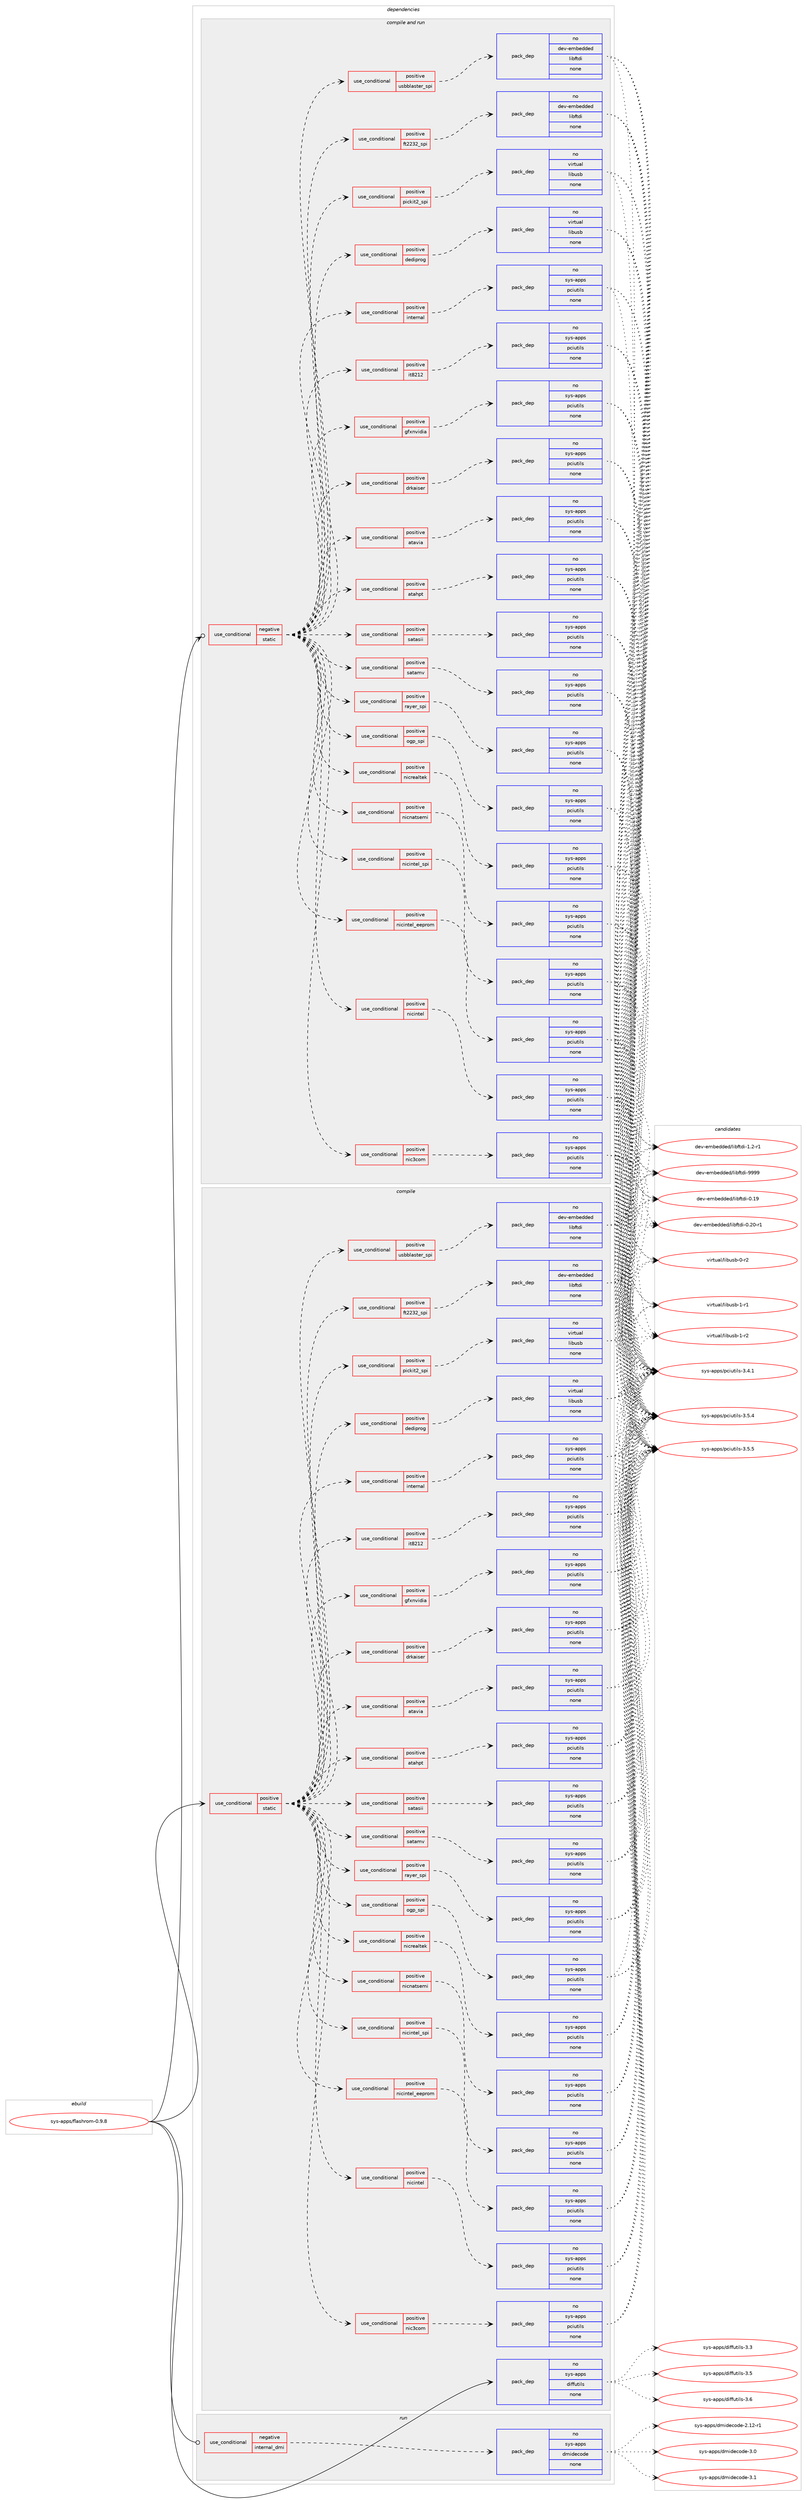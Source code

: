 digraph prolog {

# *************
# Graph options
# *************

newrank=true;
concentrate=true;
compound=true;
graph [rankdir=LR,fontname=Helvetica,fontsize=10,ranksep=1.5];#, ranksep=2.5, nodesep=0.2];
edge  [arrowhead=vee];
node  [fontname=Helvetica,fontsize=10];

# **********
# The ebuild
# **********

subgraph cluster_leftcol {
color=gray;
rank=same;
label=<<i>ebuild</i>>;
id [label="sys-apps/flashrom-0.9.8", color=red, width=4, href="../sys-apps/flashrom-0.9.8.svg"];
}

# ****************
# The dependencies
# ****************

subgraph cluster_midcol {
color=gray;
label=<<i>dependencies</i>>;
subgraph cluster_compile {
fillcolor="#eeeeee";
style=filled;
label=<<i>compile</i>>;
subgraph cond112798 {
dependency468773 [label=<<TABLE BORDER="0" CELLBORDER="1" CELLSPACING="0" CELLPADDING="4"><TR><TD ROWSPAN="3" CELLPADDING="10">use_conditional</TD></TR><TR><TD>positive</TD></TR><TR><TD>static</TD></TR></TABLE>>, shape=none, color=red];
subgraph cond112799 {
dependency468774 [label=<<TABLE BORDER="0" CELLBORDER="1" CELLSPACING="0" CELLPADDING="4"><TR><TD ROWSPAN="3" CELLPADDING="10">use_conditional</TD></TR><TR><TD>positive</TD></TR><TR><TD>atahpt</TD></TR></TABLE>>, shape=none, color=red];
subgraph pack347889 {
dependency468775 [label=<<TABLE BORDER="0" CELLBORDER="1" CELLSPACING="0" CELLPADDING="4" WIDTH="220"><TR><TD ROWSPAN="6" CELLPADDING="30">pack_dep</TD></TR><TR><TD WIDTH="110">no</TD></TR><TR><TD>sys-apps</TD></TR><TR><TD>pciutils</TD></TR><TR><TD>none</TD></TR><TR><TD></TD></TR></TABLE>>, shape=none, color=blue];
}
dependency468774:e -> dependency468775:w [weight=20,style="dashed",arrowhead="vee"];
}
dependency468773:e -> dependency468774:w [weight=20,style="dashed",arrowhead="vee"];
subgraph cond112800 {
dependency468776 [label=<<TABLE BORDER="0" CELLBORDER="1" CELLSPACING="0" CELLPADDING="4"><TR><TD ROWSPAN="3" CELLPADDING="10">use_conditional</TD></TR><TR><TD>positive</TD></TR><TR><TD>atavia</TD></TR></TABLE>>, shape=none, color=red];
subgraph pack347890 {
dependency468777 [label=<<TABLE BORDER="0" CELLBORDER="1" CELLSPACING="0" CELLPADDING="4" WIDTH="220"><TR><TD ROWSPAN="6" CELLPADDING="30">pack_dep</TD></TR><TR><TD WIDTH="110">no</TD></TR><TR><TD>sys-apps</TD></TR><TR><TD>pciutils</TD></TR><TR><TD>none</TD></TR><TR><TD></TD></TR></TABLE>>, shape=none, color=blue];
}
dependency468776:e -> dependency468777:w [weight=20,style="dashed",arrowhead="vee"];
}
dependency468773:e -> dependency468776:w [weight=20,style="dashed",arrowhead="vee"];
subgraph cond112801 {
dependency468778 [label=<<TABLE BORDER="0" CELLBORDER="1" CELLSPACING="0" CELLPADDING="4"><TR><TD ROWSPAN="3" CELLPADDING="10">use_conditional</TD></TR><TR><TD>positive</TD></TR><TR><TD>dediprog</TD></TR></TABLE>>, shape=none, color=red];
subgraph pack347891 {
dependency468779 [label=<<TABLE BORDER="0" CELLBORDER="1" CELLSPACING="0" CELLPADDING="4" WIDTH="220"><TR><TD ROWSPAN="6" CELLPADDING="30">pack_dep</TD></TR><TR><TD WIDTH="110">no</TD></TR><TR><TD>virtual</TD></TR><TR><TD>libusb</TD></TR><TR><TD>none</TD></TR><TR><TD></TD></TR></TABLE>>, shape=none, color=blue];
}
dependency468778:e -> dependency468779:w [weight=20,style="dashed",arrowhead="vee"];
}
dependency468773:e -> dependency468778:w [weight=20,style="dashed",arrowhead="vee"];
subgraph cond112802 {
dependency468780 [label=<<TABLE BORDER="0" CELLBORDER="1" CELLSPACING="0" CELLPADDING="4"><TR><TD ROWSPAN="3" CELLPADDING="10">use_conditional</TD></TR><TR><TD>positive</TD></TR><TR><TD>drkaiser</TD></TR></TABLE>>, shape=none, color=red];
subgraph pack347892 {
dependency468781 [label=<<TABLE BORDER="0" CELLBORDER="1" CELLSPACING="0" CELLPADDING="4" WIDTH="220"><TR><TD ROWSPAN="6" CELLPADDING="30">pack_dep</TD></TR><TR><TD WIDTH="110">no</TD></TR><TR><TD>sys-apps</TD></TR><TR><TD>pciutils</TD></TR><TR><TD>none</TD></TR><TR><TD></TD></TR></TABLE>>, shape=none, color=blue];
}
dependency468780:e -> dependency468781:w [weight=20,style="dashed",arrowhead="vee"];
}
dependency468773:e -> dependency468780:w [weight=20,style="dashed",arrowhead="vee"];
subgraph cond112803 {
dependency468782 [label=<<TABLE BORDER="0" CELLBORDER="1" CELLSPACING="0" CELLPADDING="4"><TR><TD ROWSPAN="3" CELLPADDING="10">use_conditional</TD></TR><TR><TD>positive</TD></TR><TR><TD>ft2232_spi</TD></TR></TABLE>>, shape=none, color=red];
subgraph pack347893 {
dependency468783 [label=<<TABLE BORDER="0" CELLBORDER="1" CELLSPACING="0" CELLPADDING="4" WIDTH="220"><TR><TD ROWSPAN="6" CELLPADDING="30">pack_dep</TD></TR><TR><TD WIDTH="110">no</TD></TR><TR><TD>dev-embedded</TD></TR><TR><TD>libftdi</TD></TR><TR><TD>none</TD></TR><TR><TD></TD></TR></TABLE>>, shape=none, color=blue];
}
dependency468782:e -> dependency468783:w [weight=20,style="dashed",arrowhead="vee"];
}
dependency468773:e -> dependency468782:w [weight=20,style="dashed",arrowhead="vee"];
subgraph cond112804 {
dependency468784 [label=<<TABLE BORDER="0" CELLBORDER="1" CELLSPACING="0" CELLPADDING="4"><TR><TD ROWSPAN="3" CELLPADDING="10">use_conditional</TD></TR><TR><TD>positive</TD></TR><TR><TD>gfxnvidia</TD></TR></TABLE>>, shape=none, color=red];
subgraph pack347894 {
dependency468785 [label=<<TABLE BORDER="0" CELLBORDER="1" CELLSPACING="0" CELLPADDING="4" WIDTH="220"><TR><TD ROWSPAN="6" CELLPADDING="30">pack_dep</TD></TR><TR><TD WIDTH="110">no</TD></TR><TR><TD>sys-apps</TD></TR><TR><TD>pciutils</TD></TR><TR><TD>none</TD></TR><TR><TD></TD></TR></TABLE>>, shape=none, color=blue];
}
dependency468784:e -> dependency468785:w [weight=20,style="dashed",arrowhead="vee"];
}
dependency468773:e -> dependency468784:w [weight=20,style="dashed",arrowhead="vee"];
subgraph cond112805 {
dependency468786 [label=<<TABLE BORDER="0" CELLBORDER="1" CELLSPACING="0" CELLPADDING="4"><TR><TD ROWSPAN="3" CELLPADDING="10">use_conditional</TD></TR><TR><TD>positive</TD></TR><TR><TD>it8212</TD></TR></TABLE>>, shape=none, color=red];
subgraph pack347895 {
dependency468787 [label=<<TABLE BORDER="0" CELLBORDER="1" CELLSPACING="0" CELLPADDING="4" WIDTH="220"><TR><TD ROWSPAN="6" CELLPADDING="30">pack_dep</TD></TR><TR><TD WIDTH="110">no</TD></TR><TR><TD>sys-apps</TD></TR><TR><TD>pciutils</TD></TR><TR><TD>none</TD></TR><TR><TD></TD></TR></TABLE>>, shape=none, color=blue];
}
dependency468786:e -> dependency468787:w [weight=20,style="dashed",arrowhead="vee"];
}
dependency468773:e -> dependency468786:w [weight=20,style="dashed",arrowhead="vee"];
subgraph cond112806 {
dependency468788 [label=<<TABLE BORDER="0" CELLBORDER="1" CELLSPACING="0" CELLPADDING="4"><TR><TD ROWSPAN="3" CELLPADDING="10">use_conditional</TD></TR><TR><TD>positive</TD></TR><TR><TD>internal</TD></TR></TABLE>>, shape=none, color=red];
subgraph pack347896 {
dependency468789 [label=<<TABLE BORDER="0" CELLBORDER="1" CELLSPACING="0" CELLPADDING="4" WIDTH="220"><TR><TD ROWSPAN="6" CELLPADDING="30">pack_dep</TD></TR><TR><TD WIDTH="110">no</TD></TR><TR><TD>sys-apps</TD></TR><TR><TD>pciutils</TD></TR><TR><TD>none</TD></TR><TR><TD></TD></TR></TABLE>>, shape=none, color=blue];
}
dependency468788:e -> dependency468789:w [weight=20,style="dashed",arrowhead="vee"];
}
dependency468773:e -> dependency468788:w [weight=20,style="dashed",arrowhead="vee"];
subgraph cond112807 {
dependency468790 [label=<<TABLE BORDER="0" CELLBORDER="1" CELLSPACING="0" CELLPADDING="4"><TR><TD ROWSPAN="3" CELLPADDING="10">use_conditional</TD></TR><TR><TD>positive</TD></TR><TR><TD>nic3com</TD></TR></TABLE>>, shape=none, color=red];
subgraph pack347897 {
dependency468791 [label=<<TABLE BORDER="0" CELLBORDER="1" CELLSPACING="0" CELLPADDING="4" WIDTH="220"><TR><TD ROWSPAN="6" CELLPADDING="30">pack_dep</TD></TR><TR><TD WIDTH="110">no</TD></TR><TR><TD>sys-apps</TD></TR><TR><TD>pciutils</TD></TR><TR><TD>none</TD></TR><TR><TD></TD></TR></TABLE>>, shape=none, color=blue];
}
dependency468790:e -> dependency468791:w [weight=20,style="dashed",arrowhead="vee"];
}
dependency468773:e -> dependency468790:w [weight=20,style="dashed",arrowhead="vee"];
subgraph cond112808 {
dependency468792 [label=<<TABLE BORDER="0" CELLBORDER="1" CELLSPACING="0" CELLPADDING="4"><TR><TD ROWSPAN="3" CELLPADDING="10">use_conditional</TD></TR><TR><TD>positive</TD></TR><TR><TD>nicintel</TD></TR></TABLE>>, shape=none, color=red];
subgraph pack347898 {
dependency468793 [label=<<TABLE BORDER="0" CELLBORDER="1" CELLSPACING="0" CELLPADDING="4" WIDTH="220"><TR><TD ROWSPAN="6" CELLPADDING="30">pack_dep</TD></TR><TR><TD WIDTH="110">no</TD></TR><TR><TD>sys-apps</TD></TR><TR><TD>pciutils</TD></TR><TR><TD>none</TD></TR><TR><TD></TD></TR></TABLE>>, shape=none, color=blue];
}
dependency468792:e -> dependency468793:w [weight=20,style="dashed",arrowhead="vee"];
}
dependency468773:e -> dependency468792:w [weight=20,style="dashed",arrowhead="vee"];
subgraph cond112809 {
dependency468794 [label=<<TABLE BORDER="0" CELLBORDER="1" CELLSPACING="0" CELLPADDING="4"><TR><TD ROWSPAN="3" CELLPADDING="10">use_conditional</TD></TR><TR><TD>positive</TD></TR><TR><TD>nicintel_eeprom</TD></TR></TABLE>>, shape=none, color=red];
subgraph pack347899 {
dependency468795 [label=<<TABLE BORDER="0" CELLBORDER="1" CELLSPACING="0" CELLPADDING="4" WIDTH="220"><TR><TD ROWSPAN="6" CELLPADDING="30">pack_dep</TD></TR><TR><TD WIDTH="110">no</TD></TR><TR><TD>sys-apps</TD></TR><TR><TD>pciutils</TD></TR><TR><TD>none</TD></TR><TR><TD></TD></TR></TABLE>>, shape=none, color=blue];
}
dependency468794:e -> dependency468795:w [weight=20,style="dashed",arrowhead="vee"];
}
dependency468773:e -> dependency468794:w [weight=20,style="dashed",arrowhead="vee"];
subgraph cond112810 {
dependency468796 [label=<<TABLE BORDER="0" CELLBORDER="1" CELLSPACING="0" CELLPADDING="4"><TR><TD ROWSPAN="3" CELLPADDING="10">use_conditional</TD></TR><TR><TD>positive</TD></TR><TR><TD>nicintel_spi</TD></TR></TABLE>>, shape=none, color=red];
subgraph pack347900 {
dependency468797 [label=<<TABLE BORDER="0" CELLBORDER="1" CELLSPACING="0" CELLPADDING="4" WIDTH="220"><TR><TD ROWSPAN="6" CELLPADDING="30">pack_dep</TD></TR><TR><TD WIDTH="110">no</TD></TR><TR><TD>sys-apps</TD></TR><TR><TD>pciutils</TD></TR><TR><TD>none</TD></TR><TR><TD></TD></TR></TABLE>>, shape=none, color=blue];
}
dependency468796:e -> dependency468797:w [weight=20,style="dashed",arrowhead="vee"];
}
dependency468773:e -> dependency468796:w [weight=20,style="dashed",arrowhead="vee"];
subgraph cond112811 {
dependency468798 [label=<<TABLE BORDER="0" CELLBORDER="1" CELLSPACING="0" CELLPADDING="4"><TR><TD ROWSPAN="3" CELLPADDING="10">use_conditional</TD></TR><TR><TD>positive</TD></TR><TR><TD>nicnatsemi</TD></TR></TABLE>>, shape=none, color=red];
subgraph pack347901 {
dependency468799 [label=<<TABLE BORDER="0" CELLBORDER="1" CELLSPACING="0" CELLPADDING="4" WIDTH="220"><TR><TD ROWSPAN="6" CELLPADDING="30">pack_dep</TD></TR><TR><TD WIDTH="110">no</TD></TR><TR><TD>sys-apps</TD></TR><TR><TD>pciutils</TD></TR><TR><TD>none</TD></TR><TR><TD></TD></TR></TABLE>>, shape=none, color=blue];
}
dependency468798:e -> dependency468799:w [weight=20,style="dashed",arrowhead="vee"];
}
dependency468773:e -> dependency468798:w [weight=20,style="dashed",arrowhead="vee"];
subgraph cond112812 {
dependency468800 [label=<<TABLE BORDER="0" CELLBORDER="1" CELLSPACING="0" CELLPADDING="4"><TR><TD ROWSPAN="3" CELLPADDING="10">use_conditional</TD></TR><TR><TD>positive</TD></TR><TR><TD>nicrealtek</TD></TR></TABLE>>, shape=none, color=red];
subgraph pack347902 {
dependency468801 [label=<<TABLE BORDER="0" CELLBORDER="1" CELLSPACING="0" CELLPADDING="4" WIDTH="220"><TR><TD ROWSPAN="6" CELLPADDING="30">pack_dep</TD></TR><TR><TD WIDTH="110">no</TD></TR><TR><TD>sys-apps</TD></TR><TR><TD>pciutils</TD></TR><TR><TD>none</TD></TR><TR><TD></TD></TR></TABLE>>, shape=none, color=blue];
}
dependency468800:e -> dependency468801:w [weight=20,style="dashed",arrowhead="vee"];
}
dependency468773:e -> dependency468800:w [weight=20,style="dashed",arrowhead="vee"];
subgraph cond112813 {
dependency468802 [label=<<TABLE BORDER="0" CELLBORDER="1" CELLSPACING="0" CELLPADDING="4"><TR><TD ROWSPAN="3" CELLPADDING="10">use_conditional</TD></TR><TR><TD>positive</TD></TR><TR><TD>ogp_spi</TD></TR></TABLE>>, shape=none, color=red];
subgraph pack347903 {
dependency468803 [label=<<TABLE BORDER="0" CELLBORDER="1" CELLSPACING="0" CELLPADDING="4" WIDTH="220"><TR><TD ROWSPAN="6" CELLPADDING="30">pack_dep</TD></TR><TR><TD WIDTH="110">no</TD></TR><TR><TD>sys-apps</TD></TR><TR><TD>pciutils</TD></TR><TR><TD>none</TD></TR><TR><TD></TD></TR></TABLE>>, shape=none, color=blue];
}
dependency468802:e -> dependency468803:w [weight=20,style="dashed",arrowhead="vee"];
}
dependency468773:e -> dependency468802:w [weight=20,style="dashed",arrowhead="vee"];
subgraph cond112814 {
dependency468804 [label=<<TABLE BORDER="0" CELLBORDER="1" CELLSPACING="0" CELLPADDING="4"><TR><TD ROWSPAN="3" CELLPADDING="10">use_conditional</TD></TR><TR><TD>positive</TD></TR><TR><TD>pickit2_spi</TD></TR></TABLE>>, shape=none, color=red];
subgraph pack347904 {
dependency468805 [label=<<TABLE BORDER="0" CELLBORDER="1" CELLSPACING="0" CELLPADDING="4" WIDTH="220"><TR><TD ROWSPAN="6" CELLPADDING="30">pack_dep</TD></TR><TR><TD WIDTH="110">no</TD></TR><TR><TD>virtual</TD></TR><TR><TD>libusb</TD></TR><TR><TD>none</TD></TR><TR><TD></TD></TR></TABLE>>, shape=none, color=blue];
}
dependency468804:e -> dependency468805:w [weight=20,style="dashed",arrowhead="vee"];
}
dependency468773:e -> dependency468804:w [weight=20,style="dashed",arrowhead="vee"];
subgraph cond112815 {
dependency468806 [label=<<TABLE BORDER="0" CELLBORDER="1" CELLSPACING="0" CELLPADDING="4"><TR><TD ROWSPAN="3" CELLPADDING="10">use_conditional</TD></TR><TR><TD>positive</TD></TR><TR><TD>rayer_spi</TD></TR></TABLE>>, shape=none, color=red];
subgraph pack347905 {
dependency468807 [label=<<TABLE BORDER="0" CELLBORDER="1" CELLSPACING="0" CELLPADDING="4" WIDTH="220"><TR><TD ROWSPAN="6" CELLPADDING="30">pack_dep</TD></TR><TR><TD WIDTH="110">no</TD></TR><TR><TD>sys-apps</TD></TR><TR><TD>pciutils</TD></TR><TR><TD>none</TD></TR><TR><TD></TD></TR></TABLE>>, shape=none, color=blue];
}
dependency468806:e -> dependency468807:w [weight=20,style="dashed",arrowhead="vee"];
}
dependency468773:e -> dependency468806:w [weight=20,style="dashed",arrowhead="vee"];
subgraph cond112816 {
dependency468808 [label=<<TABLE BORDER="0" CELLBORDER="1" CELLSPACING="0" CELLPADDING="4"><TR><TD ROWSPAN="3" CELLPADDING="10">use_conditional</TD></TR><TR><TD>positive</TD></TR><TR><TD>satamv</TD></TR></TABLE>>, shape=none, color=red];
subgraph pack347906 {
dependency468809 [label=<<TABLE BORDER="0" CELLBORDER="1" CELLSPACING="0" CELLPADDING="4" WIDTH="220"><TR><TD ROWSPAN="6" CELLPADDING="30">pack_dep</TD></TR><TR><TD WIDTH="110">no</TD></TR><TR><TD>sys-apps</TD></TR><TR><TD>pciutils</TD></TR><TR><TD>none</TD></TR><TR><TD></TD></TR></TABLE>>, shape=none, color=blue];
}
dependency468808:e -> dependency468809:w [weight=20,style="dashed",arrowhead="vee"];
}
dependency468773:e -> dependency468808:w [weight=20,style="dashed",arrowhead="vee"];
subgraph cond112817 {
dependency468810 [label=<<TABLE BORDER="0" CELLBORDER="1" CELLSPACING="0" CELLPADDING="4"><TR><TD ROWSPAN="3" CELLPADDING="10">use_conditional</TD></TR><TR><TD>positive</TD></TR><TR><TD>satasii</TD></TR></TABLE>>, shape=none, color=red];
subgraph pack347907 {
dependency468811 [label=<<TABLE BORDER="0" CELLBORDER="1" CELLSPACING="0" CELLPADDING="4" WIDTH="220"><TR><TD ROWSPAN="6" CELLPADDING="30">pack_dep</TD></TR><TR><TD WIDTH="110">no</TD></TR><TR><TD>sys-apps</TD></TR><TR><TD>pciutils</TD></TR><TR><TD>none</TD></TR><TR><TD></TD></TR></TABLE>>, shape=none, color=blue];
}
dependency468810:e -> dependency468811:w [weight=20,style="dashed",arrowhead="vee"];
}
dependency468773:e -> dependency468810:w [weight=20,style="dashed",arrowhead="vee"];
subgraph cond112818 {
dependency468812 [label=<<TABLE BORDER="0" CELLBORDER="1" CELLSPACING="0" CELLPADDING="4"><TR><TD ROWSPAN="3" CELLPADDING="10">use_conditional</TD></TR><TR><TD>positive</TD></TR><TR><TD>usbblaster_spi</TD></TR></TABLE>>, shape=none, color=red];
subgraph pack347908 {
dependency468813 [label=<<TABLE BORDER="0" CELLBORDER="1" CELLSPACING="0" CELLPADDING="4" WIDTH="220"><TR><TD ROWSPAN="6" CELLPADDING="30">pack_dep</TD></TR><TR><TD WIDTH="110">no</TD></TR><TR><TD>dev-embedded</TD></TR><TR><TD>libftdi</TD></TR><TR><TD>none</TD></TR><TR><TD></TD></TR></TABLE>>, shape=none, color=blue];
}
dependency468812:e -> dependency468813:w [weight=20,style="dashed",arrowhead="vee"];
}
dependency468773:e -> dependency468812:w [weight=20,style="dashed",arrowhead="vee"];
}
id:e -> dependency468773:w [weight=20,style="solid",arrowhead="vee"];
subgraph pack347909 {
dependency468814 [label=<<TABLE BORDER="0" CELLBORDER="1" CELLSPACING="0" CELLPADDING="4" WIDTH="220"><TR><TD ROWSPAN="6" CELLPADDING="30">pack_dep</TD></TR><TR><TD WIDTH="110">no</TD></TR><TR><TD>sys-apps</TD></TR><TR><TD>diffutils</TD></TR><TR><TD>none</TD></TR><TR><TD></TD></TR></TABLE>>, shape=none, color=blue];
}
id:e -> dependency468814:w [weight=20,style="solid",arrowhead="vee"];
}
subgraph cluster_compileandrun {
fillcolor="#eeeeee";
style=filled;
label=<<i>compile and run</i>>;
subgraph cond112819 {
dependency468815 [label=<<TABLE BORDER="0" CELLBORDER="1" CELLSPACING="0" CELLPADDING="4"><TR><TD ROWSPAN="3" CELLPADDING="10">use_conditional</TD></TR><TR><TD>negative</TD></TR><TR><TD>static</TD></TR></TABLE>>, shape=none, color=red];
subgraph cond112820 {
dependency468816 [label=<<TABLE BORDER="0" CELLBORDER="1" CELLSPACING="0" CELLPADDING="4"><TR><TD ROWSPAN="3" CELLPADDING="10">use_conditional</TD></TR><TR><TD>positive</TD></TR><TR><TD>atahpt</TD></TR></TABLE>>, shape=none, color=red];
subgraph pack347910 {
dependency468817 [label=<<TABLE BORDER="0" CELLBORDER="1" CELLSPACING="0" CELLPADDING="4" WIDTH="220"><TR><TD ROWSPAN="6" CELLPADDING="30">pack_dep</TD></TR><TR><TD WIDTH="110">no</TD></TR><TR><TD>sys-apps</TD></TR><TR><TD>pciutils</TD></TR><TR><TD>none</TD></TR><TR><TD></TD></TR></TABLE>>, shape=none, color=blue];
}
dependency468816:e -> dependency468817:w [weight=20,style="dashed",arrowhead="vee"];
}
dependency468815:e -> dependency468816:w [weight=20,style="dashed",arrowhead="vee"];
subgraph cond112821 {
dependency468818 [label=<<TABLE BORDER="0" CELLBORDER="1" CELLSPACING="0" CELLPADDING="4"><TR><TD ROWSPAN="3" CELLPADDING="10">use_conditional</TD></TR><TR><TD>positive</TD></TR><TR><TD>atavia</TD></TR></TABLE>>, shape=none, color=red];
subgraph pack347911 {
dependency468819 [label=<<TABLE BORDER="0" CELLBORDER="1" CELLSPACING="0" CELLPADDING="4" WIDTH="220"><TR><TD ROWSPAN="6" CELLPADDING="30">pack_dep</TD></TR><TR><TD WIDTH="110">no</TD></TR><TR><TD>sys-apps</TD></TR><TR><TD>pciutils</TD></TR><TR><TD>none</TD></TR><TR><TD></TD></TR></TABLE>>, shape=none, color=blue];
}
dependency468818:e -> dependency468819:w [weight=20,style="dashed",arrowhead="vee"];
}
dependency468815:e -> dependency468818:w [weight=20,style="dashed",arrowhead="vee"];
subgraph cond112822 {
dependency468820 [label=<<TABLE BORDER="0" CELLBORDER="1" CELLSPACING="0" CELLPADDING="4"><TR><TD ROWSPAN="3" CELLPADDING="10">use_conditional</TD></TR><TR><TD>positive</TD></TR><TR><TD>dediprog</TD></TR></TABLE>>, shape=none, color=red];
subgraph pack347912 {
dependency468821 [label=<<TABLE BORDER="0" CELLBORDER="1" CELLSPACING="0" CELLPADDING="4" WIDTH="220"><TR><TD ROWSPAN="6" CELLPADDING="30">pack_dep</TD></TR><TR><TD WIDTH="110">no</TD></TR><TR><TD>virtual</TD></TR><TR><TD>libusb</TD></TR><TR><TD>none</TD></TR><TR><TD></TD></TR></TABLE>>, shape=none, color=blue];
}
dependency468820:e -> dependency468821:w [weight=20,style="dashed",arrowhead="vee"];
}
dependency468815:e -> dependency468820:w [weight=20,style="dashed",arrowhead="vee"];
subgraph cond112823 {
dependency468822 [label=<<TABLE BORDER="0" CELLBORDER="1" CELLSPACING="0" CELLPADDING="4"><TR><TD ROWSPAN="3" CELLPADDING="10">use_conditional</TD></TR><TR><TD>positive</TD></TR><TR><TD>drkaiser</TD></TR></TABLE>>, shape=none, color=red];
subgraph pack347913 {
dependency468823 [label=<<TABLE BORDER="0" CELLBORDER="1" CELLSPACING="0" CELLPADDING="4" WIDTH="220"><TR><TD ROWSPAN="6" CELLPADDING="30">pack_dep</TD></TR><TR><TD WIDTH="110">no</TD></TR><TR><TD>sys-apps</TD></TR><TR><TD>pciutils</TD></TR><TR><TD>none</TD></TR><TR><TD></TD></TR></TABLE>>, shape=none, color=blue];
}
dependency468822:e -> dependency468823:w [weight=20,style="dashed",arrowhead="vee"];
}
dependency468815:e -> dependency468822:w [weight=20,style="dashed",arrowhead="vee"];
subgraph cond112824 {
dependency468824 [label=<<TABLE BORDER="0" CELLBORDER="1" CELLSPACING="0" CELLPADDING="4"><TR><TD ROWSPAN="3" CELLPADDING="10">use_conditional</TD></TR><TR><TD>positive</TD></TR><TR><TD>ft2232_spi</TD></TR></TABLE>>, shape=none, color=red];
subgraph pack347914 {
dependency468825 [label=<<TABLE BORDER="0" CELLBORDER="1" CELLSPACING="0" CELLPADDING="4" WIDTH="220"><TR><TD ROWSPAN="6" CELLPADDING="30">pack_dep</TD></TR><TR><TD WIDTH="110">no</TD></TR><TR><TD>dev-embedded</TD></TR><TR><TD>libftdi</TD></TR><TR><TD>none</TD></TR><TR><TD></TD></TR></TABLE>>, shape=none, color=blue];
}
dependency468824:e -> dependency468825:w [weight=20,style="dashed",arrowhead="vee"];
}
dependency468815:e -> dependency468824:w [weight=20,style="dashed",arrowhead="vee"];
subgraph cond112825 {
dependency468826 [label=<<TABLE BORDER="0" CELLBORDER="1" CELLSPACING="0" CELLPADDING="4"><TR><TD ROWSPAN="3" CELLPADDING="10">use_conditional</TD></TR><TR><TD>positive</TD></TR><TR><TD>gfxnvidia</TD></TR></TABLE>>, shape=none, color=red];
subgraph pack347915 {
dependency468827 [label=<<TABLE BORDER="0" CELLBORDER="1" CELLSPACING="0" CELLPADDING="4" WIDTH="220"><TR><TD ROWSPAN="6" CELLPADDING="30">pack_dep</TD></TR><TR><TD WIDTH="110">no</TD></TR><TR><TD>sys-apps</TD></TR><TR><TD>pciutils</TD></TR><TR><TD>none</TD></TR><TR><TD></TD></TR></TABLE>>, shape=none, color=blue];
}
dependency468826:e -> dependency468827:w [weight=20,style="dashed",arrowhead="vee"];
}
dependency468815:e -> dependency468826:w [weight=20,style="dashed",arrowhead="vee"];
subgraph cond112826 {
dependency468828 [label=<<TABLE BORDER="0" CELLBORDER="1" CELLSPACING="0" CELLPADDING="4"><TR><TD ROWSPAN="3" CELLPADDING="10">use_conditional</TD></TR><TR><TD>positive</TD></TR><TR><TD>it8212</TD></TR></TABLE>>, shape=none, color=red];
subgraph pack347916 {
dependency468829 [label=<<TABLE BORDER="0" CELLBORDER="1" CELLSPACING="0" CELLPADDING="4" WIDTH="220"><TR><TD ROWSPAN="6" CELLPADDING="30">pack_dep</TD></TR><TR><TD WIDTH="110">no</TD></TR><TR><TD>sys-apps</TD></TR><TR><TD>pciutils</TD></TR><TR><TD>none</TD></TR><TR><TD></TD></TR></TABLE>>, shape=none, color=blue];
}
dependency468828:e -> dependency468829:w [weight=20,style="dashed",arrowhead="vee"];
}
dependency468815:e -> dependency468828:w [weight=20,style="dashed",arrowhead="vee"];
subgraph cond112827 {
dependency468830 [label=<<TABLE BORDER="0" CELLBORDER="1" CELLSPACING="0" CELLPADDING="4"><TR><TD ROWSPAN="3" CELLPADDING="10">use_conditional</TD></TR><TR><TD>positive</TD></TR><TR><TD>internal</TD></TR></TABLE>>, shape=none, color=red];
subgraph pack347917 {
dependency468831 [label=<<TABLE BORDER="0" CELLBORDER="1" CELLSPACING="0" CELLPADDING="4" WIDTH="220"><TR><TD ROWSPAN="6" CELLPADDING="30">pack_dep</TD></TR><TR><TD WIDTH="110">no</TD></TR><TR><TD>sys-apps</TD></TR><TR><TD>pciutils</TD></TR><TR><TD>none</TD></TR><TR><TD></TD></TR></TABLE>>, shape=none, color=blue];
}
dependency468830:e -> dependency468831:w [weight=20,style="dashed",arrowhead="vee"];
}
dependency468815:e -> dependency468830:w [weight=20,style="dashed",arrowhead="vee"];
subgraph cond112828 {
dependency468832 [label=<<TABLE BORDER="0" CELLBORDER="1" CELLSPACING="0" CELLPADDING="4"><TR><TD ROWSPAN="3" CELLPADDING="10">use_conditional</TD></TR><TR><TD>positive</TD></TR><TR><TD>nic3com</TD></TR></TABLE>>, shape=none, color=red];
subgraph pack347918 {
dependency468833 [label=<<TABLE BORDER="0" CELLBORDER="1" CELLSPACING="0" CELLPADDING="4" WIDTH="220"><TR><TD ROWSPAN="6" CELLPADDING="30">pack_dep</TD></TR><TR><TD WIDTH="110">no</TD></TR><TR><TD>sys-apps</TD></TR><TR><TD>pciutils</TD></TR><TR><TD>none</TD></TR><TR><TD></TD></TR></TABLE>>, shape=none, color=blue];
}
dependency468832:e -> dependency468833:w [weight=20,style="dashed",arrowhead="vee"];
}
dependency468815:e -> dependency468832:w [weight=20,style="dashed",arrowhead="vee"];
subgraph cond112829 {
dependency468834 [label=<<TABLE BORDER="0" CELLBORDER="1" CELLSPACING="0" CELLPADDING="4"><TR><TD ROWSPAN="3" CELLPADDING="10">use_conditional</TD></TR><TR><TD>positive</TD></TR><TR><TD>nicintel</TD></TR></TABLE>>, shape=none, color=red];
subgraph pack347919 {
dependency468835 [label=<<TABLE BORDER="0" CELLBORDER="1" CELLSPACING="0" CELLPADDING="4" WIDTH="220"><TR><TD ROWSPAN="6" CELLPADDING="30">pack_dep</TD></TR><TR><TD WIDTH="110">no</TD></TR><TR><TD>sys-apps</TD></TR><TR><TD>pciutils</TD></TR><TR><TD>none</TD></TR><TR><TD></TD></TR></TABLE>>, shape=none, color=blue];
}
dependency468834:e -> dependency468835:w [weight=20,style="dashed",arrowhead="vee"];
}
dependency468815:e -> dependency468834:w [weight=20,style="dashed",arrowhead="vee"];
subgraph cond112830 {
dependency468836 [label=<<TABLE BORDER="0" CELLBORDER="1" CELLSPACING="0" CELLPADDING="4"><TR><TD ROWSPAN="3" CELLPADDING="10">use_conditional</TD></TR><TR><TD>positive</TD></TR><TR><TD>nicintel_eeprom</TD></TR></TABLE>>, shape=none, color=red];
subgraph pack347920 {
dependency468837 [label=<<TABLE BORDER="0" CELLBORDER="1" CELLSPACING="0" CELLPADDING="4" WIDTH="220"><TR><TD ROWSPAN="6" CELLPADDING="30">pack_dep</TD></TR><TR><TD WIDTH="110">no</TD></TR><TR><TD>sys-apps</TD></TR><TR><TD>pciutils</TD></TR><TR><TD>none</TD></TR><TR><TD></TD></TR></TABLE>>, shape=none, color=blue];
}
dependency468836:e -> dependency468837:w [weight=20,style="dashed",arrowhead="vee"];
}
dependency468815:e -> dependency468836:w [weight=20,style="dashed",arrowhead="vee"];
subgraph cond112831 {
dependency468838 [label=<<TABLE BORDER="0" CELLBORDER="1" CELLSPACING="0" CELLPADDING="4"><TR><TD ROWSPAN="3" CELLPADDING="10">use_conditional</TD></TR><TR><TD>positive</TD></TR><TR><TD>nicintel_spi</TD></TR></TABLE>>, shape=none, color=red];
subgraph pack347921 {
dependency468839 [label=<<TABLE BORDER="0" CELLBORDER="1" CELLSPACING="0" CELLPADDING="4" WIDTH="220"><TR><TD ROWSPAN="6" CELLPADDING="30">pack_dep</TD></TR><TR><TD WIDTH="110">no</TD></TR><TR><TD>sys-apps</TD></TR><TR><TD>pciutils</TD></TR><TR><TD>none</TD></TR><TR><TD></TD></TR></TABLE>>, shape=none, color=blue];
}
dependency468838:e -> dependency468839:w [weight=20,style="dashed",arrowhead="vee"];
}
dependency468815:e -> dependency468838:w [weight=20,style="dashed",arrowhead="vee"];
subgraph cond112832 {
dependency468840 [label=<<TABLE BORDER="0" CELLBORDER="1" CELLSPACING="0" CELLPADDING="4"><TR><TD ROWSPAN="3" CELLPADDING="10">use_conditional</TD></TR><TR><TD>positive</TD></TR><TR><TD>nicnatsemi</TD></TR></TABLE>>, shape=none, color=red];
subgraph pack347922 {
dependency468841 [label=<<TABLE BORDER="0" CELLBORDER="1" CELLSPACING="0" CELLPADDING="4" WIDTH="220"><TR><TD ROWSPAN="6" CELLPADDING="30">pack_dep</TD></TR><TR><TD WIDTH="110">no</TD></TR><TR><TD>sys-apps</TD></TR><TR><TD>pciutils</TD></TR><TR><TD>none</TD></TR><TR><TD></TD></TR></TABLE>>, shape=none, color=blue];
}
dependency468840:e -> dependency468841:w [weight=20,style="dashed",arrowhead="vee"];
}
dependency468815:e -> dependency468840:w [weight=20,style="dashed",arrowhead="vee"];
subgraph cond112833 {
dependency468842 [label=<<TABLE BORDER="0" CELLBORDER="1" CELLSPACING="0" CELLPADDING="4"><TR><TD ROWSPAN="3" CELLPADDING="10">use_conditional</TD></TR><TR><TD>positive</TD></TR><TR><TD>nicrealtek</TD></TR></TABLE>>, shape=none, color=red];
subgraph pack347923 {
dependency468843 [label=<<TABLE BORDER="0" CELLBORDER="1" CELLSPACING="0" CELLPADDING="4" WIDTH="220"><TR><TD ROWSPAN="6" CELLPADDING="30">pack_dep</TD></TR><TR><TD WIDTH="110">no</TD></TR><TR><TD>sys-apps</TD></TR><TR><TD>pciutils</TD></TR><TR><TD>none</TD></TR><TR><TD></TD></TR></TABLE>>, shape=none, color=blue];
}
dependency468842:e -> dependency468843:w [weight=20,style="dashed",arrowhead="vee"];
}
dependency468815:e -> dependency468842:w [weight=20,style="dashed",arrowhead="vee"];
subgraph cond112834 {
dependency468844 [label=<<TABLE BORDER="0" CELLBORDER="1" CELLSPACING="0" CELLPADDING="4"><TR><TD ROWSPAN="3" CELLPADDING="10">use_conditional</TD></TR><TR><TD>positive</TD></TR><TR><TD>ogp_spi</TD></TR></TABLE>>, shape=none, color=red];
subgraph pack347924 {
dependency468845 [label=<<TABLE BORDER="0" CELLBORDER="1" CELLSPACING="0" CELLPADDING="4" WIDTH="220"><TR><TD ROWSPAN="6" CELLPADDING="30">pack_dep</TD></TR><TR><TD WIDTH="110">no</TD></TR><TR><TD>sys-apps</TD></TR><TR><TD>pciutils</TD></TR><TR><TD>none</TD></TR><TR><TD></TD></TR></TABLE>>, shape=none, color=blue];
}
dependency468844:e -> dependency468845:w [weight=20,style="dashed",arrowhead="vee"];
}
dependency468815:e -> dependency468844:w [weight=20,style="dashed",arrowhead="vee"];
subgraph cond112835 {
dependency468846 [label=<<TABLE BORDER="0" CELLBORDER="1" CELLSPACING="0" CELLPADDING="4"><TR><TD ROWSPAN="3" CELLPADDING="10">use_conditional</TD></TR><TR><TD>positive</TD></TR><TR><TD>pickit2_spi</TD></TR></TABLE>>, shape=none, color=red];
subgraph pack347925 {
dependency468847 [label=<<TABLE BORDER="0" CELLBORDER="1" CELLSPACING="0" CELLPADDING="4" WIDTH="220"><TR><TD ROWSPAN="6" CELLPADDING="30">pack_dep</TD></TR><TR><TD WIDTH="110">no</TD></TR><TR><TD>virtual</TD></TR><TR><TD>libusb</TD></TR><TR><TD>none</TD></TR><TR><TD></TD></TR></TABLE>>, shape=none, color=blue];
}
dependency468846:e -> dependency468847:w [weight=20,style="dashed",arrowhead="vee"];
}
dependency468815:e -> dependency468846:w [weight=20,style="dashed",arrowhead="vee"];
subgraph cond112836 {
dependency468848 [label=<<TABLE BORDER="0" CELLBORDER="1" CELLSPACING="0" CELLPADDING="4"><TR><TD ROWSPAN="3" CELLPADDING="10">use_conditional</TD></TR><TR><TD>positive</TD></TR><TR><TD>rayer_spi</TD></TR></TABLE>>, shape=none, color=red];
subgraph pack347926 {
dependency468849 [label=<<TABLE BORDER="0" CELLBORDER="1" CELLSPACING="0" CELLPADDING="4" WIDTH="220"><TR><TD ROWSPAN="6" CELLPADDING="30">pack_dep</TD></TR><TR><TD WIDTH="110">no</TD></TR><TR><TD>sys-apps</TD></TR><TR><TD>pciutils</TD></TR><TR><TD>none</TD></TR><TR><TD></TD></TR></TABLE>>, shape=none, color=blue];
}
dependency468848:e -> dependency468849:w [weight=20,style="dashed",arrowhead="vee"];
}
dependency468815:e -> dependency468848:w [weight=20,style="dashed",arrowhead="vee"];
subgraph cond112837 {
dependency468850 [label=<<TABLE BORDER="0" CELLBORDER="1" CELLSPACING="0" CELLPADDING="4"><TR><TD ROWSPAN="3" CELLPADDING="10">use_conditional</TD></TR><TR><TD>positive</TD></TR><TR><TD>satamv</TD></TR></TABLE>>, shape=none, color=red];
subgraph pack347927 {
dependency468851 [label=<<TABLE BORDER="0" CELLBORDER="1" CELLSPACING="0" CELLPADDING="4" WIDTH="220"><TR><TD ROWSPAN="6" CELLPADDING="30">pack_dep</TD></TR><TR><TD WIDTH="110">no</TD></TR><TR><TD>sys-apps</TD></TR><TR><TD>pciutils</TD></TR><TR><TD>none</TD></TR><TR><TD></TD></TR></TABLE>>, shape=none, color=blue];
}
dependency468850:e -> dependency468851:w [weight=20,style="dashed",arrowhead="vee"];
}
dependency468815:e -> dependency468850:w [weight=20,style="dashed",arrowhead="vee"];
subgraph cond112838 {
dependency468852 [label=<<TABLE BORDER="0" CELLBORDER="1" CELLSPACING="0" CELLPADDING="4"><TR><TD ROWSPAN="3" CELLPADDING="10">use_conditional</TD></TR><TR><TD>positive</TD></TR><TR><TD>satasii</TD></TR></TABLE>>, shape=none, color=red];
subgraph pack347928 {
dependency468853 [label=<<TABLE BORDER="0" CELLBORDER="1" CELLSPACING="0" CELLPADDING="4" WIDTH="220"><TR><TD ROWSPAN="6" CELLPADDING="30">pack_dep</TD></TR><TR><TD WIDTH="110">no</TD></TR><TR><TD>sys-apps</TD></TR><TR><TD>pciutils</TD></TR><TR><TD>none</TD></TR><TR><TD></TD></TR></TABLE>>, shape=none, color=blue];
}
dependency468852:e -> dependency468853:w [weight=20,style="dashed",arrowhead="vee"];
}
dependency468815:e -> dependency468852:w [weight=20,style="dashed",arrowhead="vee"];
subgraph cond112839 {
dependency468854 [label=<<TABLE BORDER="0" CELLBORDER="1" CELLSPACING="0" CELLPADDING="4"><TR><TD ROWSPAN="3" CELLPADDING="10">use_conditional</TD></TR><TR><TD>positive</TD></TR><TR><TD>usbblaster_spi</TD></TR></TABLE>>, shape=none, color=red];
subgraph pack347929 {
dependency468855 [label=<<TABLE BORDER="0" CELLBORDER="1" CELLSPACING="0" CELLPADDING="4" WIDTH="220"><TR><TD ROWSPAN="6" CELLPADDING="30">pack_dep</TD></TR><TR><TD WIDTH="110">no</TD></TR><TR><TD>dev-embedded</TD></TR><TR><TD>libftdi</TD></TR><TR><TD>none</TD></TR><TR><TD></TD></TR></TABLE>>, shape=none, color=blue];
}
dependency468854:e -> dependency468855:w [weight=20,style="dashed",arrowhead="vee"];
}
dependency468815:e -> dependency468854:w [weight=20,style="dashed",arrowhead="vee"];
}
id:e -> dependency468815:w [weight=20,style="solid",arrowhead="odotvee"];
}
subgraph cluster_run {
fillcolor="#eeeeee";
style=filled;
label=<<i>run</i>>;
subgraph cond112840 {
dependency468856 [label=<<TABLE BORDER="0" CELLBORDER="1" CELLSPACING="0" CELLPADDING="4"><TR><TD ROWSPAN="3" CELLPADDING="10">use_conditional</TD></TR><TR><TD>negative</TD></TR><TR><TD>internal_dmi</TD></TR></TABLE>>, shape=none, color=red];
subgraph pack347930 {
dependency468857 [label=<<TABLE BORDER="0" CELLBORDER="1" CELLSPACING="0" CELLPADDING="4" WIDTH="220"><TR><TD ROWSPAN="6" CELLPADDING="30">pack_dep</TD></TR><TR><TD WIDTH="110">no</TD></TR><TR><TD>sys-apps</TD></TR><TR><TD>dmidecode</TD></TR><TR><TD>none</TD></TR><TR><TD></TD></TR></TABLE>>, shape=none, color=blue];
}
dependency468856:e -> dependency468857:w [weight=20,style="dashed",arrowhead="vee"];
}
id:e -> dependency468856:w [weight=20,style="solid",arrowhead="odot"];
}
}

# **************
# The candidates
# **************

subgraph cluster_choices {
rank=same;
color=gray;
label=<<i>candidates</i>>;

subgraph choice347889 {
color=black;
nodesep=1;
choice11512111545971121121154711299105117116105108115455146524649 [label="sys-apps/pciutils-3.4.1", color=red, width=4,href="../sys-apps/pciutils-3.4.1.svg"];
choice11512111545971121121154711299105117116105108115455146534652 [label="sys-apps/pciutils-3.5.4", color=red, width=4,href="../sys-apps/pciutils-3.5.4.svg"];
choice11512111545971121121154711299105117116105108115455146534653 [label="sys-apps/pciutils-3.5.5", color=red, width=4,href="../sys-apps/pciutils-3.5.5.svg"];
dependency468775:e -> choice11512111545971121121154711299105117116105108115455146524649:w [style=dotted,weight="100"];
dependency468775:e -> choice11512111545971121121154711299105117116105108115455146534652:w [style=dotted,weight="100"];
dependency468775:e -> choice11512111545971121121154711299105117116105108115455146534653:w [style=dotted,weight="100"];
}
subgraph choice347890 {
color=black;
nodesep=1;
choice11512111545971121121154711299105117116105108115455146524649 [label="sys-apps/pciutils-3.4.1", color=red, width=4,href="../sys-apps/pciutils-3.4.1.svg"];
choice11512111545971121121154711299105117116105108115455146534652 [label="sys-apps/pciutils-3.5.4", color=red, width=4,href="../sys-apps/pciutils-3.5.4.svg"];
choice11512111545971121121154711299105117116105108115455146534653 [label="sys-apps/pciutils-3.5.5", color=red, width=4,href="../sys-apps/pciutils-3.5.5.svg"];
dependency468777:e -> choice11512111545971121121154711299105117116105108115455146524649:w [style=dotted,weight="100"];
dependency468777:e -> choice11512111545971121121154711299105117116105108115455146534652:w [style=dotted,weight="100"];
dependency468777:e -> choice11512111545971121121154711299105117116105108115455146534653:w [style=dotted,weight="100"];
}
subgraph choice347891 {
color=black;
nodesep=1;
choice1181051141161179710847108105981171159845484511450 [label="virtual/libusb-0-r2", color=red, width=4,href="../virtual/libusb-0-r2.svg"];
choice1181051141161179710847108105981171159845494511449 [label="virtual/libusb-1-r1", color=red, width=4,href="../virtual/libusb-1-r1.svg"];
choice1181051141161179710847108105981171159845494511450 [label="virtual/libusb-1-r2", color=red, width=4,href="../virtual/libusb-1-r2.svg"];
dependency468779:e -> choice1181051141161179710847108105981171159845484511450:w [style=dotted,weight="100"];
dependency468779:e -> choice1181051141161179710847108105981171159845494511449:w [style=dotted,weight="100"];
dependency468779:e -> choice1181051141161179710847108105981171159845494511450:w [style=dotted,weight="100"];
}
subgraph choice347892 {
color=black;
nodesep=1;
choice11512111545971121121154711299105117116105108115455146524649 [label="sys-apps/pciutils-3.4.1", color=red, width=4,href="../sys-apps/pciutils-3.4.1.svg"];
choice11512111545971121121154711299105117116105108115455146534652 [label="sys-apps/pciutils-3.5.4", color=red, width=4,href="../sys-apps/pciutils-3.5.4.svg"];
choice11512111545971121121154711299105117116105108115455146534653 [label="sys-apps/pciutils-3.5.5", color=red, width=4,href="../sys-apps/pciutils-3.5.5.svg"];
dependency468781:e -> choice11512111545971121121154711299105117116105108115455146524649:w [style=dotted,weight="100"];
dependency468781:e -> choice11512111545971121121154711299105117116105108115455146534652:w [style=dotted,weight="100"];
dependency468781:e -> choice11512111545971121121154711299105117116105108115455146534653:w [style=dotted,weight="100"];
}
subgraph choice347893 {
color=black;
nodesep=1;
choice100101118451011099810110010010110047108105981021161001054548464957 [label="dev-embedded/libftdi-0.19", color=red, width=4,href="../dev-embedded/libftdi-0.19.svg"];
choice1001011184510110998101100100101100471081059810211610010545484650484511449 [label="dev-embedded/libftdi-0.20-r1", color=red, width=4,href="../dev-embedded/libftdi-0.20-r1.svg"];
choice10010111845101109981011001001011004710810598102116100105454946504511449 [label="dev-embedded/libftdi-1.2-r1", color=red, width=4,href="../dev-embedded/libftdi-1.2-r1.svg"];
choice100101118451011099810110010010110047108105981021161001054557575757 [label="dev-embedded/libftdi-9999", color=red, width=4,href="../dev-embedded/libftdi-9999.svg"];
dependency468783:e -> choice100101118451011099810110010010110047108105981021161001054548464957:w [style=dotted,weight="100"];
dependency468783:e -> choice1001011184510110998101100100101100471081059810211610010545484650484511449:w [style=dotted,weight="100"];
dependency468783:e -> choice10010111845101109981011001001011004710810598102116100105454946504511449:w [style=dotted,weight="100"];
dependency468783:e -> choice100101118451011099810110010010110047108105981021161001054557575757:w [style=dotted,weight="100"];
}
subgraph choice347894 {
color=black;
nodesep=1;
choice11512111545971121121154711299105117116105108115455146524649 [label="sys-apps/pciutils-3.4.1", color=red, width=4,href="../sys-apps/pciutils-3.4.1.svg"];
choice11512111545971121121154711299105117116105108115455146534652 [label="sys-apps/pciutils-3.5.4", color=red, width=4,href="../sys-apps/pciutils-3.5.4.svg"];
choice11512111545971121121154711299105117116105108115455146534653 [label="sys-apps/pciutils-3.5.5", color=red, width=4,href="../sys-apps/pciutils-3.5.5.svg"];
dependency468785:e -> choice11512111545971121121154711299105117116105108115455146524649:w [style=dotted,weight="100"];
dependency468785:e -> choice11512111545971121121154711299105117116105108115455146534652:w [style=dotted,weight="100"];
dependency468785:e -> choice11512111545971121121154711299105117116105108115455146534653:w [style=dotted,weight="100"];
}
subgraph choice347895 {
color=black;
nodesep=1;
choice11512111545971121121154711299105117116105108115455146524649 [label="sys-apps/pciutils-3.4.1", color=red, width=4,href="../sys-apps/pciutils-3.4.1.svg"];
choice11512111545971121121154711299105117116105108115455146534652 [label="sys-apps/pciutils-3.5.4", color=red, width=4,href="../sys-apps/pciutils-3.5.4.svg"];
choice11512111545971121121154711299105117116105108115455146534653 [label="sys-apps/pciutils-3.5.5", color=red, width=4,href="../sys-apps/pciutils-3.5.5.svg"];
dependency468787:e -> choice11512111545971121121154711299105117116105108115455146524649:w [style=dotted,weight="100"];
dependency468787:e -> choice11512111545971121121154711299105117116105108115455146534652:w [style=dotted,weight="100"];
dependency468787:e -> choice11512111545971121121154711299105117116105108115455146534653:w [style=dotted,weight="100"];
}
subgraph choice347896 {
color=black;
nodesep=1;
choice11512111545971121121154711299105117116105108115455146524649 [label="sys-apps/pciutils-3.4.1", color=red, width=4,href="../sys-apps/pciutils-3.4.1.svg"];
choice11512111545971121121154711299105117116105108115455146534652 [label="sys-apps/pciutils-3.5.4", color=red, width=4,href="../sys-apps/pciutils-3.5.4.svg"];
choice11512111545971121121154711299105117116105108115455146534653 [label="sys-apps/pciutils-3.5.5", color=red, width=4,href="../sys-apps/pciutils-3.5.5.svg"];
dependency468789:e -> choice11512111545971121121154711299105117116105108115455146524649:w [style=dotted,weight="100"];
dependency468789:e -> choice11512111545971121121154711299105117116105108115455146534652:w [style=dotted,weight="100"];
dependency468789:e -> choice11512111545971121121154711299105117116105108115455146534653:w [style=dotted,weight="100"];
}
subgraph choice347897 {
color=black;
nodesep=1;
choice11512111545971121121154711299105117116105108115455146524649 [label="sys-apps/pciutils-3.4.1", color=red, width=4,href="../sys-apps/pciutils-3.4.1.svg"];
choice11512111545971121121154711299105117116105108115455146534652 [label="sys-apps/pciutils-3.5.4", color=red, width=4,href="../sys-apps/pciutils-3.5.4.svg"];
choice11512111545971121121154711299105117116105108115455146534653 [label="sys-apps/pciutils-3.5.5", color=red, width=4,href="../sys-apps/pciutils-3.5.5.svg"];
dependency468791:e -> choice11512111545971121121154711299105117116105108115455146524649:w [style=dotted,weight="100"];
dependency468791:e -> choice11512111545971121121154711299105117116105108115455146534652:w [style=dotted,weight="100"];
dependency468791:e -> choice11512111545971121121154711299105117116105108115455146534653:w [style=dotted,weight="100"];
}
subgraph choice347898 {
color=black;
nodesep=1;
choice11512111545971121121154711299105117116105108115455146524649 [label="sys-apps/pciutils-3.4.1", color=red, width=4,href="../sys-apps/pciutils-3.4.1.svg"];
choice11512111545971121121154711299105117116105108115455146534652 [label="sys-apps/pciutils-3.5.4", color=red, width=4,href="../sys-apps/pciutils-3.5.4.svg"];
choice11512111545971121121154711299105117116105108115455146534653 [label="sys-apps/pciutils-3.5.5", color=red, width=4,href="../sys-apps/pciutils-3.5.5.svg"];
dependency468793:e -> choice11512111545971121121154711299105117116105108115455146524649:w [style=dotted,weight="100"];
dependency468793:e -> choice11512111545971121121154711299105117116105108115455146534652:w [style=dotted,weight="100"];
dependency468793:e -> choice11512111545971121121154711299105117116105108115455146534653:w [style=dotted,weight="100"];
}
subgraph choice347899 {
color=black;
nodesep=1;
choice11512111545971121121154711299105117116105108115455146524649 [label="sys-apps/pciutils-3.4.1", color=red, width=4,href="../sys-apps/pciutils-3.4.1.svg"];
choice11512111545971121121154711299105117116105108115455146534652 [label="sys-apps/pciutils-3.5.4", color=red, width=4,href="../sys-apps/pciutils-3.5.4.svg"];
choice11512111545971121121154711299105117116105108115455146534653 [label="sys-apps/pciutils-3.5.5", color=red, width=4,href="../sys-apps/pciutils-3.5.5.svg"];
dependency468795:e -> choice11512111545971121121154711299105117116105108115455146524649:w [style=dotted,weight="100"];
dependency468795:e -> choice11512111545971121121154711299105117116105108115455146534652:w [style=dotted,weight="100"];
dependency468795:e -> choice11512111545971121121154711299105117116105108115455146534653:w [style=dotted,weight="100"];
}
subgraph choice347900 {
color=black;
nodesep=1;
choice11512111545971121121154711299105117116105108115455146524649 [label="sys-apps/pciutils-3.4.1", color=red, width=4,href="../sys-apps/pciutils-3.4.1.svg"];
choice11512111545971121121154711299105117116105108115455146534652 [label="sys-apps/pciutils-3.5.4", color=red, width=4,href="../sys-apps/pciutils-3.5.4.svg"];
choice11512111545971121121154711299105117116105108115455146534653 [label="sys-apps/pciutils-3.5.5", color=red, width=4,href="../sys-apps/pciutils-3.5.5.svg"];
dependency468797:e -> choice11512111545971121121154711299105117116105108115455146524649:w [style=dotted,weight="100"];
dependency468797:e -> choice11512111545971121121154711299105117116105108115455146534652:w [style=dotted,weight="100"];
dependency468797:e -> choice11512111545971121121154711299105117116105108115455146534653:w [style=dotted,weight="100"];
}
subgraph choice347901 {
color=black;
nodesep=1;
choice11512111545971121121154711299105117116105108115455146524649 [label="sys-apps/pciutils-3.4.1", color=red, width=4,href="../sys-apps/pciutils-3.4.1.svg"];
choice11512111545971121121154711299105117116105108115455146534652 [label="sys-apps/pciutils-3.5.4", color=red, width=4,href="../sys-apps/pciutils-3.5.4.svg"];
choice11512111545971121121154711299105117116105108115455146534653 [label="sys-apps/pciutils-3.5.5", color=red, width=4,href="../sys-apps/pciutils-3.5.5.svg"];
dependency468799:e -> choice11512111545971121121154711299105117116105108115455146524649:w [style=dotted,weight="100"];
dependency468799:e -> choice11512111545971121121154711299105117116105108115455146534652:w [style=dotted,weight="100"];
dependency468799:e -> choice11512111545971121121154711299105117116105108115455146534653:w [style=dotted,weight="100"];
}
subgraph choice347902 {
color=black;
nodesep=1;
choice11512111545971121121154711299105117116105108115455146524649 [label="sys-apps/pciutils-3.4.1", color=red, width=4,href="../sys-apps/pciutils-3.4.1.svg"];
choice11512111545971121121154711299105117116105108115455146534652 [label="sys-apps/pciutils-3.5.4", color=red, width=4,href="../sys-apps/pciutils-3.5.4.svg"];
choice11512111545971121121154711299105117116105108115455146534653 [label="sys-apps/pciutils-3.5.5", color=red, width=4,href="../sys-apps/pciutils-3.5.5.svg"];
dependency468801:e -> choice11512111545971121121154711299105117116105108115455146524649:w [style=dotted,weight="100"];
dependency468801:e -> choice11512111545971121121154711299105117116105108115455146534652:w [style=dotted,weight="100"];
dependency468801:e -> choice11512111545971121121154711299105117116105108115455146534653:w [style=dotted,weight="100"];
}
subgraph choice347903 {
color=black;
nodesep=1;
choice11512111545971121121154711299105117116105108115455146524649 [label="sys-apps/pciutils-3.4.1", color=red, width=4,href="../sys-apps/pciutils-3.4.1.svg"];
choice11512111545971121121154711299105117116105108115455146534652 [label="sys-apps/pciutils-3.5.4", color=red, width=4,href="../sys-apps/pciutils-3.5.4.svg"];
choice11512111545971121121154711299105117116105108115455146534653 [label="sys-apps/pciutils-3.5.5", color=red, width=4,href="../sys-apps/pciutils-3.5.5.svg"];
dependency468803:e -> choice11512111545971121121154711299105117116105108115455146524649:w [style=dotted,weight="100"];
dependency468803:e -> choice11512111545971121121154711299105117116105108115455146534652:w [style=dotted,weight="100"];
dependency468803:e -> choice11512111545971121121154711299105117116105108115455146534653:w [style=dotted,weight="100"];
}
subgraph choice347904 {
color=black;
nodesep=1;
choice1181051141161179710847108105981171159845484511450 [label="virtual/libusb-0-r2", color=red, width=4,href="../virtual/libusb-0-r2.svg"];
choice1181051141161179710847108105981171159845494511449 [label="virtual/libusb-1-r1", color=red, width=4,href="../virtual/libusb-1-r1.svg"];
choice1181051141161179710847108105981171159845494511450 [label="virtual/libusb-1-r2", color=red, width=4,href="../virtual/libusb-1-r2.svg"];
dependency468805:e -> choice1181051141161179710847108105981171159845484511450:w [style=dotted,weight="100"];
dependency468805:e -> choice1181051141161179710847108105981171159845494511449:w [style=dotted,weight="100"];
dependency468805:e -> choice1181051141161179710847108105981171159845494511450:w [style=dotted,weight="100"];
}
subgraph choice347905 {
color=black;
nodesep=1;
choice11512111545971121121154711299105117116105108115455146524649 [label="sys-apps/pciutils-3.4.1", color=red, width=4,href="../sys-apps/pciutils-3.4.1.svg"];
choice11512111545971121121154711299105117116105108115455146534652 [label="sys-apps/pciutils-3.5.4", color=red, width=4,href="../sys-apps/pciutils-3.5.4.svg"];
choice11512111545971121121154711299105117116105108115455146534653 [label="sys-apps/pciutils-3.5.5", color=red, width=4,href="../sys-apps/pciutils-3.5.5.svg"];
dependency468807:e -> choice11512111545971121121154711299105117116105108115455146524649:w [style=dotted,weight="100"];
dependency468807:e -> choice11512111545971121121154711299105117116105108115455146534652:w [style=dotted,weight="100"];
dependency468807:e -> choice11512111545971121121154711299105117116105108115455146534653:w [style=dotted,weight="100"];
}
subgraph choice347906 {
color=black;
nodesep=1;
choice11512111545971121121154711299105117116105108115455146524649 [label="sys-apps/pciutils-3.4.1", color=red, width=4,href="../sys-apps/pciutils-3.4.1.svg"];
choice11512111545971121121154711299105117116105108115455146534652 [label="sys-apps/pciutils-3.5.4", color=red, width=4,href="../sys-apps/pciutils-3.5.4.svg"];
choice11512111545971121121154711299105117116105108115455146534653 [label="sys-apps/pciutils-3.5.5", color=red, width=4,href="../sys-apps/pciutils-3.5.5.svg"];
dependency468809:e -> choice11512111545971121121154711299105117116105108115455146524649:w [style=dotted,weight="100"];
dependency468809:e -> choice11512111545971121121154711299105117116105108115455146534652:w [style=dotted,weight="100"];
dependency468809:e -> choice11512111545971121121154711299105117116105108115455146534653:w [style=dotted,weight="100"];
}
subgraph choice347907 {
color=black;
nodesep=1;
choice11512111545971121121154711299105117116105108115455146524649 [label="sys-apps/pciutils-3.4.1", color=red, width=4,href="../sys-apps/pciutils-3.4.1.svg"];
choice11512111545971121121154711299105117116105108115455146534652 [label="sys-apps/pciutils-3.5.4", color=red, width=4,href="../sys-apps/pciutils-3.5.4.svg"];
choice11512111545971121121154711299105117116105108115455146534653 [label="sys-apps/pciutils-3.5.5", color=red, width=4,href="../sys-apps/pciutils-3.5.5.svg"];
dependency468811:e -> choice11512111545971121121154711299105117116105108115455146524649:w [style=dotted,weight="100"];
dependency468811:e -> choice11512111545971121121154711299105117116105108115455146534652:w [style=dotted,weight="100"];
dependency468811:e -> choice11512111545971121121154711299105117116105108115455146534653:w [style=dotted,weight="100"];
}
subgraph choice347908 {
color=black;
nodesep=1;
choice100101118451011099810110010010110047108105981021161001054548464957 [label="dev-embedded/libftdi-0.19", color=red, width=4,href="../dev-embedded/libftdi-0.19.svg"];
choice1001011184510110998101100100101100471081059810211610010545484650484511449 [label="dev-embedded/libftdi-0.20-r1", color=red, width=4,href="../dev-embedded/libftdi-0.20-r1.svg"];
choice10010111845101109981011001001011004710810598102116100105454946504511449 [label="dev-embedded/libftdi-1.2-r1", color=red, width=4,href="../dev-embedded/libftdi-1.2-r1.svg"];
choice100101118451011099810110010010110047108105981021161001054557575757 [label="dev-embedded/libftdi-9999", color=red, width=4,href="../dev-embedded/libftdi-9999.svg"];
dependency468813:e -> choice100101118451011099810110010010110047108105981021161001054548464957:w [style=dotted,weight="100"];
dependency468813:e -> choice1001011184510110998101100100101100471081059810211610010545484650484511449:w [style=dotted,weight="100"];
dependency468813:e -> choice10010111845101109981011001001011004710810598102116100105454946504511449:w [style=dotted,weight="100"];
dependency468813:e -> choice100101118451011099810110010010110047108105981021161001054557575757:w [style=dotted,weight="100"];
}
subgraph choice347909 {
color=black;
nodesep=1;
choice11512111545971121121154710010510210211711610510811545514651 [label="sys-apps/diffutils-3.3", color=red, width=4,href="../sys-apps/diffutils-3.3.svg"];
choice11512111545971121121154710010510210211711610510811545514653 [label="sys-apps/diffutils-3.5", color=red, width=4,href="../sys-apps/diffutils-3.5.svg"];
choice11512111545971121121154710010510210211711610510811545514654 [label="sys-apps/diffutils-3.6", color=red, width=4,href="../sys-apps/diffutils-3.6.svg"];
dependency468814:e -> choice11512111545971121121154710010510210211711610510811545514651:w [style=dotted,weight="100"];
dependency468814:e -> choice11512111545971121121154710010510210211711610510811545514653:w [style=dotted,weight="100"];
dependency468814:e -> choice11512111545971121121154710010510210211711610510811545514654:w [style=dotted,weight="100"];
}
subgraph choice347910 {
color=black;
nodesep=1;
choice11512111545971121121154711299105117116105108115455146524649 [label="sys-apps/pciutils-3.4.1", color=red, width=4,href="../sys-apps/pciutils-3.4.1.svg"];
choice11512111545971121121154711299105117116105108115455146534652 [label="sys-apps/pciutils-3.5.4", color=red, width=4,href="../sys-apps/pciutils-3.5.4.svg"];
choice11512111545971121121154711299105117116105108115455146534653 [label="sys-apps/pciutils-3.5.5", color=red, width=4,href="../sys-apps/pciutils-3.5.5.svg"];
dependency468817:e -> choice11512111545971121121154711299105117116105108115455146524649:w [style=dotted,weight="100"];
dependency468817:e -> choice11512111545971121121154711299105117116105108115455146534652:w [style=dotted,weight="100"];
dependency468817:e -> choice11512111545971121121154711299105117116105108115455146534653:w [style=dotted,weight="100"];
}
subgraph choice347911 {
color=black;
nodesep=1;
choice11512111545971121121154711299105117116105108115455146524649 [label="sys-apps/pciutils-3.4.1", color=red, width=4,href="../sys-apps/pciutils-3.4.1.svg"];
choice11512111545971121121154711299105117116105108115455146534652 [label="sys-apps/pciutils-3.5.4", color=red, width=4,href="../sys-apps/pciutils-3.5.4.svg"];
choice11512111545971121121154711299105117116105108115455146534653 [label="sys-apps/pciutils-3.5.5", color=red, width=4,href="../sys-apps/pciutils-3.5.5.svg"];
dependency468819:e -> choice11512111545971121121154711299105117116105108115455146524649:w [style=dotted,weight="100"];
dependency468819:e -> choice11512111545971121121154711299105117116105108115455146534652:w [style=dotted,weight="100"];
dependency468819:e -> choice11512111545971121121154711299105117116105108115455146534653:w [style=dotted,weight="100"];
}
subgraph choice347912 {
color=black;
nodesep=1;
choice1181051141161179710847108105981171159845484511450 [label="virtual/libusb-0-r2", color=red, width=4,href="../virtual/libusb-0-r2.svg"];
choice1181051141161179710847108105981171159845494511449 [label="virtual/libusb-1-r1", color=red, width=4,href="../virtual/libusb-1-r1.svg"];
choice1181051141161179710847108105981171159845494511450 [label="virtual/libusb-1-r2", color=red, width=4,href="../virtual/libusb-1-r2.svg"];
dependency468821:e -> choice1181051141161179710847108105981171159845484511450:w [style=dotted,weight="100"];
dependency468821:e -> choice1181051141161179710847108105981171159845494511449:w [style=dotted,weight="100"];
dependency468821:e -> choice1181051141161179710847108105981171159845494511450:w [style=dotted,weight="100"];
}
subgraph choice347913 {
color=black;
nodesep=1;
choice11512111545971121121154711299105117116105108115455146524649 [label="sys-apps/pciutils-3.4.1", color=red, width=4,href="../sys-apps/pciutils-3.4.1.svg"];
choice11512111545971121121154711299105117116105108115455146534652 [label="sys-apps/pciutils-3.5.4", color=red, width=4,href="../sys-apps/pciutils-3.5.4.svg"];
choice11512111545971121121154711299105117116105108115455146534653 [label="sys-apps/pciutils-3.5.5", color=red, width=4,href="../sys-apps/pciutils-3.5.5.svg"];
dependency468823:e -> choice11512111545971121121154711299105117116105108115455146524649:w [style=dotted,weight="100"];
dependency468823:e -> choice11512111545971121121154711299105117116105108115455146534652:w [style=dotted,weight="100"];
dependency468823:e -> choice11512111545971121121154711299105117116105108115455146534653:w [style=dotted,weight="100"];
}
subgraph choice347914 {
color=black;
nodesep=1;
choice100101118451011099810110010010110047108105981021161001054548464957 [label="dev-embedded/libftdi-0.19", color=red, width=4,href="../dev-embedded/libftdi-0.19.svg"];
choice1001011184510110998101100100101100471081059810211610010545484650484511449 [label="dev-embedded/libftdi-0.20-r1", color=red, width=4,href="../dev-embedded/libftdi-0.20-r1.svg"];
choice10010111845101109981011001001011004710810598102116100105454946504511449 [label="dev-embedded/libftdi-1.2-r1", color=red, width=4,href="../dev-embedded/libftdi-1.2-r1.svg"];
choice100101118451011099810110010010110047108105981021161001054557575757 [label="dev-embedded/libftdi-9999", color=red, width=4,href="../dev-embedded/libftdi-9999.svg"];
dependency468825:e -> choice100101118451011099810110010010110047108105981021161001054548464957:w [style=dotted,weight="100"];
dependency468825:e -> choice1001011184510110998101100100101100471081059810211610010545484650484511449:w [style=dotted,weight="100"];
dependency468825:e -> choice10010111845101109981011001001011004710810598102116100105454946504511449:w [style=dotted,weight="100"];
dependency468825:e -> choice100101118451011099810110010010110047108105981021161001054557575757:w [style=dotted,weight="100"];
}
subgraph choice347915 {
color=black;
nodesep=1;
choice11512111545971121121154711299105117116105108115455146524649 [label="sys-apps/pciutils-3.4.1", color=red, width=4,href="../sys-apps/pciutils-3.4.1.svg"];
choice11512111545971121121154711299105117116105108115455146534652 [label="sys-apps/pciutils-3.5.4", color=red, width=4,href="../sys-apps/pciutils-3.5.4.svg"];
choice11512111545971121121154711299105117116105108115455146534653 [label="sys-apps/pciutils-3.5.5", color=red, width=4,href="../sys-apps/pciutils-3.5.5.svg"];
dependency468827:e -> choice11512111545971121121154711299105117116105108115455146524649:w [style=dotted,weight="100"];
dependency468827:e -> choice11512111545971121121154711299105117116105108115455146534652:w [style=dotted,weight="100"];
dependency468827:e -> choice11512111545971121121154711299105117116105108115455146534653:w [style=dotted,weight="100"];
}
subgraph choice347916 {
color=black;
nodesep=1;
choice11512111545971121121154711299105117116105108115455146524649 [label="sys-apps/pciutils-3.4.1", color=red, width=4,href="../sys-apps/pciutils-3.4.1.svg"];
choice11512111545971121121154711299105117116105108115455146534652 [label="sys-apps/pciutils-3.5.4", color=red, width=4,href="../sys-apps/pciutils-3.5.4.svg"];
choice11512111545971121121154711299105117116105108115455146534653 [label="sys-apps/pciutils-3.5.5", color=red, width=4,href="../sys-apps/pciutils-3.5.5.svg"];
dependency468829:e -> choice11512111545971121121154711299105117116105108115455146524649:w [style=dotted,weight="100"];
dependency468829:e -> choice11512111545971121121154711299105117116105108115455146534652:w [style=dotted,weight="100"];
dependency468829:e -> choice11512111545971121121154711299105117116105108115455146534653:w [style=dotted,weight="100"];
}
subgraph choice347917 {
color=black;
nodesep=1;
choice11512111545971121121154711299105117116105108115455146524649 [label="sys-apps/pciutils-3.4.1", color=red, width=4,href="../sys-apps/pciutils-3.4.1.svg"];
choice11512111545971121121154711299105117116105108115455146534652 [label="sys-apps/pciutils-3.5.4", color=red, width=4,href="../sys-apps/pciutils-3.5.4.svg"];
choice11512111545971121121154711299105117116105108115455146534653 [label="sys-apps/pciutils-3.5.5", color=red, width=4,href="../sys-apps/pciutils-3.5.5.svg"];
dependency468831:e -> choice11512111545971121121154711299105117116105108115455146524649:w [style=dotted,weight="100"];
dependency468831:e -> choice11512111545971121121154711299105117116105108115455146534652:w [style=dotted,weight="100"];
dependency468831:e -> choice11512111545971121121154711299105117116105108115455146534653:w [style=dotted,weight="100"];
}
subgraph choice347918 {
color=black;
nodesep=1;
choice11512111545971121121154711299105117116105108115455146524649 [label="sys-apps/pciutils-3.4.1", color=red, width=4,href="../sys-apps/pciutils-3.4.1.svg"];
choice11512111545971121121154711299105117116105108115455146534652 [label="sys-apps/pciutils-3.5.4", color=red, width=4,href="../sys-apps/pciutils-3.5.4.svg"];
choice11512111545971121121154711299105117116105108115455146534653 [label="sys-apps/pciutils-3.5.5", color=red, width=4,href="../sys-apps/pciutils-3.5.5.svg"];
dependency468833:e -> choice11512111545971121121154711299105117116105108115455146524649:w [style=dotted,weight="100"];
dependency468833:e -> choice11512111545971121121154711299105117116105108115455146534652:w [style=dotted,weight="100"];
dependency468833:e -> choice11512111545971121121154711299105117116105108115455146534653:w [style=dotted,weight="100"];
}
subgraph choice347919 {
color=black;
nodesep=1;
choice11512111545971121121154711299105117116105108115455146524649 [label="sys-apps/pciutils-3.4.1", color=red, width=4,href="../sys-apps/pciutils-3.4.1.svg"];
choice11512111545971121121154711299105117116105108115455146534652 [label="sys-apps/pciutils-3.5.4", color=red, width=4,href="../sys-apps/pciutils-3.5.4.svg"];
choice11512111545971121121154711299105117116105108115455146534653 [label="sys-apps/pciutils-3.5.5", color=red, width=4,href="../sys-apps/pciutils-3.5.5.svg"];
dependency468835:e -> choice11512111545971121121154711299105117116105108115455146524649:w [style=dotted,weight="100"];
dependency468835:e -> choice11512111545971121121154711299105117116105108115455146534652:w [style=dotted,weight="100"];
dependency468835:e -> choice11512111545971121121154711299105117116105108115455146534653:w [style=dotted,weight="100"];
}
subgraph choice347920 {
color=black;
nodesep=1;
choice11512111545971121121154711299105117116105108115455146524649 [label="sys-apps/pciutils-3.4.1", color=red, width=4,href="../sys-apps/pciutils-3.4.1.svg"];
choice11512111545971121121154711299105117116105108115455146534652 [label="sys-apps/pciutils-3.5.4", color=red, width=4,href="../sys-apps/pciutils-3.5.4.svg"];
choice11512111545971121121154711299105117116105108115455146534653 [label="sys-apps/pciutils-3.5.5", color=red, width=4,href="../sys-apps/pciutils-3.5.5.svg"];
dependency468837:e -> choice11512111545971121121154711299105117116105108115455146524649:w [style=dotted,weight="100"];
dependency468837:e -> choice11512111545971121121154711299105117116105108115455146534652:w [style=dotted,weight="100"];
dependency468837:e -> choice11512111545971121121154711299105117116105108115455146534653:w [style=dotted,weight="100"];
}
subgraph choice347921 {
color=black;
nodesep=1;
choice11512111545971121121154711299105117116105108115455146524649 [label="sys-apps/pciutils-3.4.1", color=red, width=4,href="../sys-apps/pciutils-3.4.1.svg"];
choice11512111545971121121154711299105117116105108115455146534652 [label="sys-apps/pciutils-3.5.4", color=red, width=4,href="../sys-apps/pciutils-3.5.4.svg"];
choice11512111545971121121154711299105117116105108115455146534653 [label="sys-apps/pciutils-3.5.5", color=red, width=4,href="../sys-apps/pciutils-3.5.5.svg"];
dependency468839:e -> choice11512111545971121121154711299105117116105108115455146524649:w [style=dotted,weight="100"];
dependency468839:e -> choice11512111545971121121154711299105117116105108115455146534652:w [style=dotted,weight="100"];
dependency468839:e -> choice11512111545971121121154711299105117116105108115455146534653:w [style=dotted,weight="100"];
}
subgraph choice347922 {
color=black;
nodesep=1;
choice11512111545971121121154711299105117116105108115455146524649 [label="sys-apps/pciutils-3.4.1", color=red, width=4,href="../sys-apps/pciutils-3.4.1.svg"];
choice11512111545971121121154711299105117116105108115455146534652 [label="sys-apps/pciutils-3.5.4", color=red, width=4,href="../sys-apps/pciutils-3.5.4.svg"];
choice11512111545971121121154711299105117116105108115455146534653 [label="sys-apps/pciutils-3.5.5", color=red, width=4,href="../sys-apps/pciutils-3.5.5.svg"];
dependency468841:e -> choice11512111545971121121154711299105117116105108115455146524649:w [style=dotted,weight="100"];
dependency468841:e -> choice11512111545971121121154711299105117116105108115455146534652:w [style=dotted,weight="100"];
dependency468841:e -> choice11512111545971121121154711299105117116105108115455146534653:w [style=dotted,weight="100"];
}
subgraph choice347923 {
color=black;
nodesep=1;
choice11512111545971121121154711299105117116105108115455146524649 [label="sys-apps/pciutils-3.4.1", color=red, width=4,href="../sys-apps/pciutils-3.4.1.svg"];
choice11512111545971121121154711299105117116105108115455146534652 [label="sys-apps/pciutils-3.5.4", color=red, width=4,href="../sys-apps/pciutils-3.5.4.svg"];
choice11512111545971121121154711299105117116105108115455146534653 [label="sys-apps/pciutils-3.5.5", color=red, width=4,href="../sys-apps/pciutils-3.5.5.svg"];
dependency468843:e -> choice11512111545971121121154711299105117116105108115455146524649:w [style=dotted,weight="100"];
dependency468843:e -> choice11512111545971121121154711299105117116105108115455146534652:w [style=dotted,weight="100"];
dependency468843:e -> choice11512111545971121121154711299105117116105108115455146534653:w [style=dotted,weight="100"];
}
subgraph choice347924 {
color=black;
nodesep=1;
choice11512111545971121121154711299105117116105108115455146524649 [label="sys-apps/pciutils-3.4.1", color=red, width=4,href="../sys-apps/pciutils-3.4.1.svg"];
choice11512111545971121121154711299105117116105108115455146534652 [label="sys-apps/pciutils-3.5.4", color=red, width=4,href="../sys-apps/pciutils-3.5.4.svg"];
choice11512111545971121121154711299105117116105108115455146534653 [label="sys-apps/pciutils-3.5.5", color=red, width=4,href="../sys-apps/pciutils-3.5.5.svg"];
dependency468845:e -> choice11512111545971121121154711299105117116105108115455146524649:w [style=dotted,weight="100"];
dependency468845:e -> choice11512111545971121121154711299105117116105108115455146534652:w [style=dotted,weight="100"];
dependency468845:e -> choice11512111545971121121154711299105117116105108115455146534653:w [style=dotted,weight="100"];
}
subgraph choice347925 {
color=black;
nodesep=1;
choice1181051141161179710847108105981171159845484511450 [label="virtual/libusb-0-r2", color=red, width=4,href="../virtual/libusb-0-r2.svg"];
choice1181051141161179710847108105981171159845494511449 [label="virtual/libusb-1-r1", color=red, width=4,href="../virtual/libusb-1-r1.svg"];
choice1181051141161179710847108105981171159845494511450 [label="virtual/libusb-1-r2", color=red, width=4,href="../virtual/libusb-1-r2.svg"];
dependency468847:e -> choice1181051141161179710847108105981171159845484511450:w [style=dotted,weight="100"];
dependency468847:e -> choice1181051141161179710847108105981171159845494511449:w [style=dotted,weight="100"];
dependency468847:e -> choice1181051141161179710847108105981171159845494511450:w [style=dotted,weight="100"];
}
subgraph choice347926 {
color=black;
nodesep=1;
choice11512111545971121121154711299105117116105108115455146524649 [label="sys-apps/pciutils-3.4.1", color=red, width=4,href="../sys-apps/pciutils-3.4.1.svg"];
choice11512111545971121121154711299105117116105108115455146534652 [label="sys-apps/pciutils-3.5.4", color=red, width=4,href="../sys-apps/pciutils-3.5.4.svg"];
choice11512111545971121121154711299105117116105108115455146534653 [label="sys-apps/pciutils-3.5.5", color=red, width=4,href="../sys-apps/pciutils-3.5.5.svg"];
dependency468849:e -> choice11512111545971121121154711299105117116105108115455146524649:w [style=dotted,weight="100"];
dependency468849:e -> choice11512111545971121121154711299105117116105108115455146534652:w [style=dotted,weight="100"];
dependency468849:e -> choice11512111545971121121154711299105117116105108115455146534653:w [style=dotted,weight="100"];
}
subgraph choice347927 {
color=black;
nodesep=1;
choice11512111545971121121154711299105117116105108115455146524649 [label="sys-apps/pciutils-3.4.1", color=red, width=4,href="../sys-apps/pciutils-3.4.1.svg"];
choice11512111545971121121154711299105117116105108115455146534652 [label="sys-apps/pciutils-3.5.4", color=red, width=4,href="../sys-apps/pciutils-3.5.4.svg"];
choice11512111545971121121154711299105117116105108115455146534653 [label="sys-apps/pciutils-3.5.5", color=red, width=4,href="../sys-apps/pciutils-3.5.5.svg"];
dependency468851:e -> choice11512111545971121121154711299105117116105108115455146524649:w [style=dotted,weight="100"];
dependency468851:e -> choice11512111545971121121154711299105117116105108115455146534652:w [style=dotted,weight="100"];
dependency468851:e -> choice11512111545971121121154711299105117116105108115455146534653:w [style=dotted,weight="100"];
}
subgraph choice347928 {
color=black;
nodesep=1;
choice11512111545971121121154711299105117116105108115455146524649 [label="sys-apps/pciutils-3.4.1", color=red, width=4,href="../sys-apps/pciutils-3.4.1.svg"];
choice11512111545971121121154711299105117116105108115455146534652 [label="sys-apps/pciutils-3.5.4", color=red, width=4,href="../sys-apps/pciutils-3.5.4.svg"];
choice11512111545971121121154711299105117116105108115455146534653 [label="sys-apps/pciutils-3.5.5", color=red, width=4,href="../sys-apps/pciutils-3.5.5.svg"];
dependency468853:e -> choice11512111545971121121154711299105117116105108115455146524649:w [style=dotted,weight="100"];
dependency468853:e -> choice11512111545971121121154711299105117116105108115455146534652:w [style=dotted,weight="100"];
dependency468853:e -> choice11512111545971121121154711299105117116105108115455146534653:w [style=dotted,weight="100"];
}
subgraph choice347929 {
color=black;
nodesep=1;
choice100101118451011099810110010010110047108105981021161001054548464957 [label="dev-embedded/libftdi-0.19", color=red, width=4,href="../dev-embedded/libftdi-0.19.svg"];
choice1001011184510110998101100100101100471081059810211610010545484650484511449 [label="dev-embedded/libftdi-0.20-r1", color=red, width=4,href="../dev-embedded/libftdi-0.20-r1.svg"];
choice10010111845101109981011001001011004710810598102116100105454946504511449 [label="dev-embedded/libftdi-1.2-r1", color=red, width=4,href="../dev-embedded/libftdi-1.2-r1.svg"];
choice100101118451011099810110010010110047108105981021161001054557575757 [label="dev-embedded/libftdi-9999", color=red, width=4,href="../dev-embedded/libftdi-9999.svg"];
dependency468855:e -> choice100101118451011099810110010010110047108105981021161001054548464957:w [style=dotted,weight="100"];
dependency468855:e -> choice1001011184510110998101100100101100471081059810211610010545484650484511449:w [style=dotted,weight="100"];
dependency468855:e -> choice10010111845101109981011001001011004710810598102116100105454946504511449:w [style=dotted,weight="100"];
dependency468855:e -> choice100101118451011099810110010010110047108105981021161001054557575757:w [style=dotted,weight="100"];
}
subgraph choice347930 {
color=black;
nodesep=1;
choice1151211154597112112115471001091051001019911110010145504649504511449 [label="sys-apps/dmidecode-2.12-r1", color=red, width=4,href="../sys-apps/dmidecode-2.12-r1.svg"];
choice1151211154597112112115471001091051001019911110010145514648 [label="sys-apps/dmidecode-3.0", color=red, width=4,href="../sys-apps/dmidecode-3.0.svg"];
choice1151211154597112112115471001091051001019911110010145514649 [label="sys-apps/dmidecode-3.1", color=red, width=4,href="../sys-apps/dmidecode-3.1.svg"];
dependency468857:e -> choice1151211154597112112115471001091051001019911110010145504649504511449:w [style=dotted,weight="100"];
dependency468857:e -> choice1151211154597112112115471001091051001019911110010145514648:w [style=dotted,weight="100"];
dependency468857:e -> choice1151211154597112112115471001091051001019911110010145514649:w [style=dotted,weight="100"];
}
}

}
